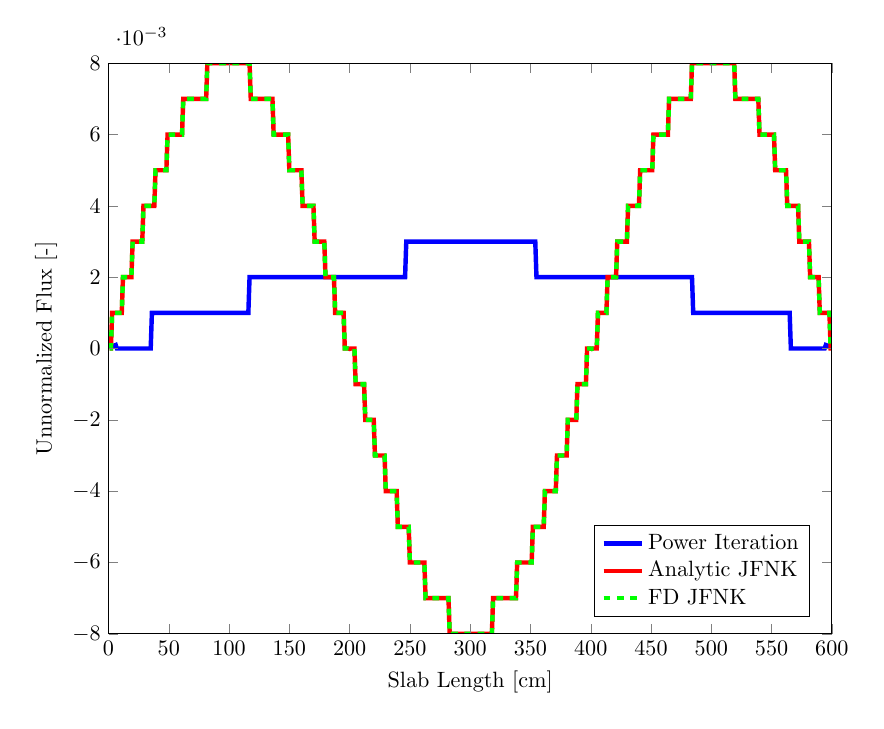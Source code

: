 \begin{tikzpicture}[scale=0.8]

\begin{axis}[%
scale only axis,
width=4.521in,
height=3.566in,
xmin=0, xmax=600,
ymin=-0.008, ymax=0.008,
xlabel={Slab Length [cm]},
ylabel={Unnormalized Flux [-]},
axis on top,
legend entries={Power Iteration,Analytic JFNK,FD JFNK},
legend style={nodes=right},
legend pos= south east]
\addplot [
color=blue,
solid,
line width=2.0pt
]
coordinates{
 (1,3.076e-005)(2,4.431e-005)(3,5.786e-005)(4,7.14e-005)(5,8.494e-005)(6,9.848e-005)(7,0.0)(8,0.0)(9,0.0)(10,0.0)(11,0.0)(12,0.0)(13,0.0)(14,0.0)(15,0.0)(16,0.0)(17,0.0)(18,0.0)(19,0.0)(20,0.0)(21,0.0)(22,0.0)(23,0.0)(24,0.0)(25,0.0)(26,0.0)(27,0.0)(28,0.0)(29,0.0)(30,0.0)(31,0.0)(32,0.0)(33,0.0)(34,0.0)(35,0.0)(36,0.001)(37,0.001)(38,0.001)(39,0.001)(40,0.001)(41,0.001)(42,0.001)(43,0.001)(44,0.001)(45,0.001)(46,0.001)(47,0.001)(48,0.001)(49,0.001)(50,0.001)(51,0.001)(52,0.001)(53,0.001)(54,0.001)(55,0.001)(56,0.001)(57,0.001)(58,0.001)(59,0.001)(60,0.001)(61,0.001)(62,0.001)(63,0.001)(64,0.001)(65,0.001)(66,0.001)(67,0.001)(68,0.001)(69,0.001)(70,0.001)(71,0.001)(72,0.001)(73,0.001)(74,0.001)(75,0.001)(76,0.001)(77,0.001)(78,0.001)(79,0.001)(80,0.001)(81,0.001)(82,0.001)(83,0.001)(84,0.001)(85,0.001)(86,0.001)(87,0.001)(88,0.001)(89,0.001)(90,0.001)(91,0.001)(92,0.001)(93,0.001)(94,0.001)(95,0.001)(96,0.001)(97,0.001)(98,0.001)(99,0.001)(100,0.001)(101,0.001)(102,0.001)(103,0.001)(104,0.001)(105,0.001)(106,0.001)(107,0.001)(108,0.001)(109,0.001)(110,0.001)(111,0.001)(112,0.001)(113,0.001)(114,0.001)(115,0.001)(116,0.001)(117,0.002)(118,0.002)(119,0.002)(120,0.002)(121,0.002)(122,0.002)(123,0.002)(124,0.002)(125,0.002)(126,0.002)(127,0.002)(128,0.002)(129,0.002)(130,0.002)(131,0.002)(132,0.002)(133,0.002)(134,0.002)(135,0.002)(136,0.002)(137,0.002)(138,0.002)(139,0.002)(140,0.002)(141,0.002)(142,0.002)(143,0.002)(144,0.002)(145,0.002)(146,0.002)(147,0.002)(148,0.002)(149,0.002)(150,0.002)(151,0.002)(152,0.002)(153,0.002)(154,0.002)(155,0.002)(156,0.002)(157,0.002)(158,0.002)(159,0.002)(160,0.002)(161,0.002)(162,0.002)(163,0.002)(164,0.002)(165,0.002)(166,0.002)(167,0.002)(168,0.002)(169,0.002)(170,0.002)(171,0.002)(172,0.002)(173,0.002)(174,0.002)(175,0.002)(176,0.002)(177,0.002)(178,0.002)(179,0.002)(180,0.002)(181,0.002)(182,0.002)(183,0.002)(184,0.002)(185,0.002)(186,0.002)(187,0.002)(188,0.002)(189,0.002)(190,0.002)(191,0.002)(192,0.002)(193,0.002)(194,0.002)(195,0.002)(196,0.002)(197,0.002)(198,0.002)(199,0.002)(200,0.002)(201,0.002)(202,0.002)(203,0.002)(204,0.002)(205,0.002)(206,0.002)(207,0.002)(208,0.002)(209,0.002)(210,0.002)(211,0.002)(212,0.002)(213,0.002)(214,0.002)(215,0.002)(216,0.002)(217,0.002)(218,0.002)(219,0.002)(220,0.002)(221,0.002)(222,0.002)(223,0.002)(224,0.002)(225,0.002)(226,0.002)(227,0.002)(228,0.002)(229,0.002)(230,0.002)(231,0.002)(232,0.002)(233,0.002)(234,0.002)(235,0.002)(236,0.002)(237,0.002)(238,0.002)(239,0.002)(240,0.002)(241,0.002)(242,0.002)(243,0.002)(244,0.002)(245,0.002)(246,0.002)(247,0.003)(248,0.003)(249,0.003)(250,0.003)(251,0.003)(252,0.003)(253,0.003)(254,0.003)(255,0.003)(256,0.003)(257,0.003)(258,0.003)(259,0.003)(260,0.003)(261,0.003)(262,0.003)(263,0.003)(264,0.003)(265,0.003)(266,0.003)(267,0.003)(268,0.003)(269,0.003)(270,0.003)(271,0.003)(272,0.003)(273,0.003)(274,0.003)(275,0.003)(276,0.003)(277,0.003)(278,0.003)(279,0.003)(280,0.003)(281,0.003)(282,0.003)(283,0.003)(284,0.003)(285,0.003)(286,0.003)(287,0.003)(288,0.003)(289,0.003)(290,0.003)(291,0.003)(292,0.003)(293,0.003)(294,0.003)(295,0.003)(296,0.003)(297,0.003)(298,0.003)(299,0.003)(300,0.003)(301,0.003)(302,0.003)(303,0.003)(304,0.003)(305,0.003)(306,0.003)(307,0.003)(308,0.003)(309,0.003)(310,0.003)(311,0.003)(312,0.003)(313,0.003)(314,0.003)(315,0.003)(316,0.003)(317,0.003)(318,0.003)(319,0.003)(320,0.003)(321,0.003)(322,0.003)(323,0.003)(324,0.003)(325,0.003)(326,0.003)(327,0.003)(328,0.003)(329,0.003)(330,0.003)(331,0.003)(332,0.003)(333,0.003)(334,0.003)(335,0.003)(336,0.003)(337,0.003)(338,0.003)(339,0.003)(340,0.003)(341,0.003)(342,0.003)(343,0.003)(344,0.003)(345,0.003)(346,0.003)(347,0.003)(348,0.003)(349,0.003)(350,0.003)(351,0.003)(352,0.003)(353,0.003)(354,0.003)(355,0.002)(356,0.002)(357,0.002)(358,0.002)(359,0.002)(360,0.002)(361,0.002)(362,0.002)(363,0.002)(364,0.002)(365,0.002)(366,0.002)(367,0.002)(368,0.002)(369,0.002)(370,0.002)(371,0.002)(372,0.002)(373,0.002)(374,0.002)(375,0.002)(376,0.002)(377,0.002)(378,0.002)(379,0.002)(380,0.002)(381,0.002)(382,0.002)(383,0.002)(384,0.002)(385,0.002)(386,0.002)(387,0.002)(388,0.002)(389,0.002)(390,0.002)(391,0.002)(392,0.002)(393,0.002)(394,0.002)(395,0.002)(396,0.002)(397,0.002)(398,0.002)(399,0.002)(400,0.002)(401,0.002)(402,0.002)(403,0.002)(404,0.002)(405,0.002)(406,0.002)(407,0.002)(408,0.002)(409,0.002)(410,0.002)(411,0.002)(412,0.002)(413,0.002)(414,0.002)(415,0.002)(416,0.002)(417,0.002)(418,0.002)(419,0.002)(420,0.002)(421,0.002)(422,0.002)(423,0.002)(424,0.002)(425,0.002)(426,0.002)(427,0.002)(428,0.002)(429,0.002)(430,0.002)(431,0.002)(432,0.002)(433,0.002)(434,0.002)(435,0.002)(436,0.002)(437,0.002)(438,0.002)(439,0.002)(440,0.002)(441,0.002)(442,0.002)(443,0.002)(444,0.002)(445,0.002)(446,0.002)(447,0.002)(448,0.002)(449,0.002)(450,0.002)(451,0.002)(452,0.002)(453,0.002)(454,0.002)(455,0.002)(456,0.002)(457,0.002)(458,0.002)(459,0.002)(460,0.002)(461,0.002)(462,0.002)(463,0.002)(464,0.002)(465,0.002)(466,0.002)(467,0.002)(468,0.002)(469,0.002)(470,0.002)(471,0.002)(472,0.002)(473,0.002)(474,0.002)(475,0.002)(476,0.002)(477,0.002)(478,0.002)(479,0.002)(480,0.002)(481,0.002)(482,0.002)(483,0.002)(484,0.002)(485,0.001)(486,0.001)(487,0.001)(488,0.001)(489,0.001)(490,0.001)(491,0.001)(492,0.001)(493,0.001)(494,0.001)(495,0.001)(496,0.001)(497,0.001)(498,0.001)(499,0.001)(500,0.001)(501,0.001)(502,0.001)(503,0.001)(504,0.001)(505,0.001)(506,0.001)(507,0.001)(508,0.001)(509,0.001)(510,0.001)(511,0.001)(512,0.001)(513,0.001)(514,0.001)(515,0.001)(516,0.001)(517,0.001)(518,0.001)(519,0.001)(520,0.001)(521,0.001)(522,0.001)(523,0.001)(524,0.001)(525,0.001)(526,0.001)(527,0.001)(528,0.001)(529,0.001)(530,0.001)(531,0.001)(532,0.001)(533,0.001)(534,0.001)(535,0.001)(536,0.001)(537,0.001)(538,0.001)(539,0.001)(540,0.001)(541,0.001)(542,0.001)(543,0.001)(544,0.001)(545,0.001)(546,0.001)(547,0.001)(548,0.001)(549,0.001)(550,0.001)(551,0.001)(552,0.001)(553,0.001)(554,0.001)(555,0.001)(556,0.001)(557,0.001)(558,0.001)(559,0.001)(560,0.001)(561,0.001)(562,0.001)(563,0.001)(564,0.001)(565,0.001)(566,0.0)(567,0.0)(568,0.0)(569,0.0)(570,0.0)(571,0.0)(572,0.0)(573,0.0)(574,0.0)(575,0.0)(576,0.0)(577,0.0)(578,0.0)(579,0.0)(580,0.0)(581,0.0)(582,0.0)(583,0.0)(584,0.0)(585,0.0)(586,0.0)(587,0.0)(588,0.0)(589,0.0)(590,0.0)(591,0.0)(592,0.0)(593,0.0)(594,0.0)(595,9.848e-005)(596,8.494e-005)(597,7.14e-005)(598,5.786e-005)(599,4.431e-005)(600,3.076e-005) 
};

\addplot [
color=red,
solid,
line width=2.0pt
]
coordinates{
 (1,0.0)(2,0.0)(3,0.001)(4,0.001)(5,0.001)(6,0.001)(7,0.001)(8,0.001)(9,0.001)(10,0.001)(11,0.001)(12,0.002)(13,0.002)(14,0.002)(15,0.002)(16,0.002)(17,0.002)(18,0.002)(19,0.002)(20,0.003)(21,0.003)(22,0.003)(23,0.003)(24,0.003)(25,0.003)(26,0.003)(27,0.003)(28,0.003)(29,0.004)(30,0.004)(31,0.004)(32,0.004)(33,0.004)(34,0.004)(35,0.004)(36,0.004)(37,0.004)(38,0.004)(39,0.005)(40,0.005)(41,0.005)(42,0.005)(43,0.005)(44,0.005)(45,0.005)(46,0.005)(47,0.005)(48,0.005)(49,0.006)(50,0.006)(51,0.006)(52,0.006)(53,0.006)(54,0.006)(55,0.006)(56,0.006)(57,0.006)(58,0.006)(59,0.006)(60,0.006)(61,0.006)(62,0.007)(63,0.007)(64,0.007)(65,0.007)(66,0.007)(67,0.007)(68,0.007)(69,0.007)(70,0.007)(71,0.007)(72,0.007)(73,0.007)(74,0.007)(75,0.007)(76,0.007)(77,0.007)(78,0.007)(79,0.007)(80,0.007)(81,0.007)(82,0.008)(83,0.008)(84,0.008)(85,0.008)(86,0.008)(87,0.008)(88,0.008)(89,0.008)(90,0.008)(91,0.008)(92,0.008)(93,0.008)(94,0.008)(95,0.008)(96,0.008)(97,0.008)(98,0.008)(99,0.008)(100,0.008)(101,0.008)(102,0.008)(103,0.008)(104,0.008)(105,0.008)(106,0.008)(107,0.008)(108,0.008)(109,0.008)(110,0.008)(111,0.008)(112,0.008)(113,0.008)(114,0.008)(115,0.008)(116,0.008)(117,0.008)(118,0.007)(119,0.007)(120,0.007)(121,0.007)(122,0.007)(123,0.007)(124,0.007)(125,0.007)(126,0.007)(127,0.007)(128,0.007)(129,0.007)(130,0.007)(131,0.007)(132,0.007)(133,0.007)(134,0.007)(135,0.007)(136,0.007)(137,0.006)(138,0.006)(139,0.006)(140,0.006)(141,0.006)(142,0.006)(143,0.006)(144,0.006)(145,0.006)(146,0.006)(147,0.006)(148,0.006)(149,0.006)(150,0.005)(151,0.005)(152,0.005)(153,0.005)(154,0.005)(155,0.005)(156,0.005)(157,0.005)(158,0.005)(159,0.005)(160,0.005)(161,0.004)(162,0.004)(163,0.004)(164,0.004)(165,0.004)(166,0.004)(167,0.004)(168,0.004)(169,0.004)(170,0.004)(171,0.003)(172,0.003)(173,0.003)(174,0.003)(175,0.003)(176,0.003)(177,0.003)(178,0.003)(179,0.003)(180,0.002)(181,0.002)(182,0.002)(183,0.002)(184,0.002)(185,0.002)(186,0.002)(187,0.002)(188,0.001)(189,0.001)(190,0.001)(191,0.001)(192,0.001)(193,0.001)(194,0.001)(195,0.001)(196,0.0)(197,0.0)(198,0.0)(199,0.0)(200,-1.099e-005)(201,-0.0)(202,-0.0)(203,-0.0)(204,-0.0)(205,-0.001)(206,-0.001)(207,-0.001)(208,-0.001)(209,-0.001)(210,-0.001)(211,-0.001)(212,-0.001)(213,-0.002)(214,-0.002)(215,-0.002)(216,-0.002)(217,-0.002)(218,-0.002)(219,-0.002)(220,-0.002)(221,-0.003)(222,-0.003)(223,-0.003)(224,-0.003)(225,-0.003)(226,-0.003)(227,-0.003)(228,-0.003)(229,-0.003)(230,-0.004)(231,-0.004)(232,-0.004)(233,-0.004)(234,-0.004)(235,-0.004)(236,-0.004)(237,-0.004)(238,-0.004)(239,-0.004)(240,-0.005)(241,-0.005)(242,-0.005)(243,-0.005)(244,-0.005)(245,-0.005)(246,-0.005)(247,-0.005)(248,-0.005)(249,-0.005)(250,-0.006)(251,-0.006)(252,-0.006)(253,-0.006)(254,-0.006)(255,-0.006)(256,-0.006)(257,-0.006)(258,-0.006)(259,-0.006)(260,-0.006)(261,-0.006)(262,-0.006)(263,-0.007)(264,-0.007)(265,-0.007)(266,-0.007)(267,-0.007)(268,-0.007)(269,-0.007)(270,-0.007)(271,-0.007)(272,-0.007)(273,-0.007)(274,-0.007)(275,-0.007)(276,-0.007)(277,-0.007)(278,-0.007)(279,-0.007)(280,-0.007)(281,-0.007)(282,-0.007)(283,-0.008)(284,-0.008)(285,-0.008)(286,-0.008)(287,-0.008)(288,-0.008)(289,-0.008)(290,-0.008)(291,-0.008)(292,-0.008)(293,-0.008)(294,-0.008)(295,-0.008)(296,-0.008)(297,-0.008)(298,-0.008)(299,-0.008)(300,-0.008)(301,-0.008)(302,-0.008)(303,-0.008)(304,-0.008)(305,-0.008)(306,-0.008)(307,-0.008)(308,-0.008)(309,-0.008)(310,-0.008)(311,-0.008)(312,-0.008)(313,-0.008)(314,-0.008)(315,-0.008)(316,-0.008)(317,-0.008)(318,-0.008)(319,-0.007)(320,-0.007)(321,-0.007)(322,-0.007)(323,-0.007)(324,-0.007)(325,-0.007)(326,-0.007)(327,-0.007)(328,-0.007)(329,-0.007)(330,-0.007)(331,-0.007)(332,-0.007)(333,-0.007)(334,-0.007)(335,-0.007)(336,-0.007)(337,-0.007)(338,-0.007)(339,-0.006)(340,-0.006)(341,-0.006)(342,-0.006)(343,-0.006)(344,-0.006)(345,-0.006)(346,-0.006)(347,-0.006)(348,-0.006)(349,-0.006)(350,-0.006)(351,-0.006)(352,-0.005)(353,-0.005)(354,-0.005)(355,-0.005)(356,-0.005)(357,-0.005)(358,-0.005)(359,-0.005)(360,-0.005)(361,-0.005)(362,-0.004)(363,-0.004)(364,-0.004)(365,-0.004)(366,-0.004)(367,-0.004)(368,-0.004)(369,-0.004)(370,-0.004)(371,-0.004)(372,-0.003)(373,-0.003)(374,-0.003)(375,-0.003)(376,-0.003)(377,-0.003)(378,-0.003)(379,-0.003)(380,-0.003)(381,-0.002)(382,-0.002)(383,-0.002)(384,-0.002)(385,-0.002)(386,-0.002)(387,-0.002)(388,-0.002)(389,-0.001)(390,-0.001)(391,-0.001)(392,-0.001)(393,-0.001)(394,-0.001)(395,-0.001)(396,-0.001)(397,-0.0)(398,-0.0)(399,-0.0)(400,-0.0)(401,-1.103e-005)(402,0.0)(403,0.0)(404,0.0)(405,0.0)(406,0.001)(407,0.001)(408,0.001)(409,0.001)(410,0.001)(411,0.001)(412,0.001)(413,0.001)(414,0.002)(415,0.002)(416,0.002)(417,0.002)(418,0.002)(419,0.002)(420,0.002)(421,0.002)(422,0.003)(423,0.003)(424,0.003)(425,0.003)(426,0.003)(427,0.003)(428,0.003)(429,0.003)(430,0.003)(431,0.004)(432,0.004)(433,0.004)(434,0.004)(435,0.004)(436,0.004)(437,0.004)(438,0.004)(439,0.004)(440,0.004)(441,0.005)(442,0.005)(443,0.005)(444,0.005)(445,0.005)(446,0.005)(447,0.005)(448,0.005)(449,0.005)(450,0.005)(451,0.005)(452,0.006)(453,0.006)(454,0.006)(455,0.006)(456,0.006)(457,0.006)(458,0.006)(459,0.006)(460,0.006)(461,0.006)(462,0.006)(463,0.006)(464,0.006)(465,0.007)(466,0.007)(467,0.007)(468,0.007)(469,0.007)(470,0.007)(471,0.007)(472,0.007)(473,0.007)(474,0.007)(475,0.007)(476,0.007)(477,0.007)(478,0.007)(479,0.007)(480,0.007)(481,0.007)(482,0.007)(483,0.007)(484,0.008)(485,0.008)(486,0.008)(487,0.008)(488,0.008)(489,0.008)(490,0.008)(491,0.008)(492,0.008)(493,0.008)(494,0.008)(495,0.008)(496,0.008)(497,0.008)(498,0.008)(499,0.008)(500,0.008)(501,0.008)(502,0.008)(503,0.008)(504,0.008)(505,0.008)(506,0.008)(507,0.008)(508,0.008)(509,0.008)(510,0.008)(511,0.008)(512,0.008)(513,0.008)(514,0.008)(515,0.008)(516,0.008)(517,0.008)(518,0.008)(519,0.008)(520,0.007)(521,0.007)(522,0.007)(523,0.007)(524,0.007)(525,0.007)(526,0.007)(527,0.007)(528,0.007)(529,0.007)(530,0.007)(531,0.007)(532,0.007)(533,0.007)(534,0.007)(535,0.007)(536,0.007)(537,0.007)(538,0.007)(539,0.007)(540,0.006)(541,0.006)(542,0.006)(543,0.006)(544,0.006)(545,0.006)(546,0.006)(547,0.006)(548,0.006)(549,0.006)(550,0.006)(551,0.006)(552,0.006)(553,0.005)(554,0.005)(555,0.005)(556,0.005)(557,0.005)(558,0.005)(559,0.005)(560,0.005)(561,0.005)(562,0.005)(563,0.004)(564,0.004)(565,0.004)(566,0.004)(567,0.004)(568,0.004)(569,0.004)(570,0.004)(571,0.004)(572,0.004)(573,0.003)(574,0.003)(575,0.003)(576,0.003)(577,0.003)(578,0.003)(579,0.003)(580,0.003)(581,0.003)(582,0.002)(583,0.002)(584,0.002)(585,0.002)(586,0.002)(587,0.002)(588,0.002)(589,0.002)(590,0.001)(591,0.001)(592,0.001)(593,0.001)(594,0.001)(595,0.001)(596,0.001)(597,0.001)(598,0.001)(599,0.0)(600,0.0) 
};

\addplot [
color=green,
dashed,
line width=2.0pt
]
coordinates{
 (1,0.0)(2,0.0)(3,0.001)(4,0.001)(5,0.001)(6,0.001)(7,0.001)(8,0.001)(9,0.001)(10,0.001)(11,0.001)(12,0.002)(13,0.002)(14,0.002)(15,0.002)(16,0.002)(17,0.002)(18,0.002)(19,0.002)(20,0.003)(21,0.003)(22,0.003)(23,0.003)(24,0.003)(25,0.003)(26,0.003)(27,0.003)(28,0.003)(29,0.004)(30,0.004)(31,0.004)(32,0.004)(33,0.004)(34,0.004)(35,0.004)(36,0.004)(37,0.004)(38,0.004)(39,0.005)(40,0.005)(41,0.005)(42,0.005)(43,0.005)(44,0.005)(45,0.005)(46,0.005)(47,0.005)(48,0.005)(49,0.006)(50,0.006)(51,0.006)(52,0.006)(53,0.006)(54,0.006)(55,0.006)(56,0.006)(57,0.006)(58,0.006)(59,0.006)(60,0.006)(61,0.006)(62,0.007)(63,0.007)(64,0.007)(65,0.007)(66,0.007)(67,0.007)(68,0.007)(69,0.007)(70,0.007)(71,0.007)(72,0.007)(73,0.007)(74,0.007)(75,0.007)(76,0.007)(77,0.007)(78,0.007)(79,0.007)(80,0.007)(81,0.007)(82,0.008)(83,0.008)(84,0.008)(85,0.008)(86,0.008)(87,0.008)(88,0.008)(89,0.008)(90,0.008)(91,0.008)(92,0.008)(93,0.008)(94,0.008)(95,0.008)(96,0.008)(97,0.008)(98,0.008)(99,0.008)(100,0.008)(101,0.008)(102,0.008)(103,0.008)(104,0.008)(105,0.008)(106,0.008)(107,0.008)(108,0.008)(109,0.008)(110,0.008)(111,0.008)(112,0.008)(113,0.008)(114,0.008)(115,0.008)(116,0.008)(117,0.008)(118,0.007)(119,0.007)(120,0.007)(121,0.007)(122,0.007)(123,0.007)(124,0.007)(125,0.007)(126,0.007)(127,0.007)(128,0.007)(129,0.007)(130,0.007)(131,0.007)(132,0.007)(133,0.007)(134,0.007)(135,0.007)(136,0.007)(137,0.006)(138,0.006)(139,0.006)(140,0.006)(141,0.006)(142,0.006)(143,0.006)(144,0.006)(145,0.006)(146,0.006)(147,0.006)(148,0.006)(149,0.006)(150,0.005)(151,0.005)(152,0.005)(153,0.005)(154,0.005)(155,0.005)(156,0.005)(157,0.005)(158,0.005)(159,0.005)(160,0.005)(161,0.004)(162,0.004)(163,0.004)(164,0.004)(165,0.004)(166,0.004)(167,0.004)(168,0.004)(169,0.004)(170,0.004)(171,0.003)(172,0.003)(173,0.003)(174,0.003)(175,0.003)(176,0.003)(177,0.003)(178,0.003)(179,0.003)(180,0.002)(181,0.002)(182,0.002)(183,0.002)(184,0.002)(185,0.002)(186,0.002)(187,0.002)(188,0.001)(189,0.001)(190,0.001)(191,0.001)(192,0.001)(193,0.001)(194,0.001)(195,0.001)(196,0.0)(197,0.0)(198,0.0)(199,0.0)(200,-1.099e-005)(201,-0.0)(202,-0.0)(203,-0.0)(204,-0.0)(205,-0.001)(206,-0.001)(207,-0.001)(208,-0.001)(209,-0.001)(210,-0.001)(211,-0.001)(212,-0.001)(213,-0.002)(214,-0.002)(215,-0.002)(216,-0.002)(217,-0.002)(218,-0.002)(219,-0.002)(220,-0.002)(221,-0.003)(222,-0.003)(223,-0.003)(224,-0.003)(225,-0.003)(226,-0.003)(227,-0.003)(228,-0.003)(229,-0.003)(230,-0.004)(231,-0.004)(232,-0.004)(233,-0.004)(234,-0.004)(235,-0.004)(236,-0.004)(237,-0.004)(238,-0.004)(239,-0.004)(240,-0.005)(241,-0.005)(242,-0.005)(243,-0.005)(244,-0.005)(245,-0.005)(246,-0.005)(247,-0.005)(248,-0.005)(249,-0.005)(250,-0.006)(251,-0.006)(252,-0.006)(253,-0.006)(254,-0.006)(255,-0.006)(256,-0.006)(257,-0.006)(258,-0.006)(259,-0.006)(260,-0.006)(261,-0.006)(262,-0.006)(263,-0.007)(264,-0.007)(265,-0.007)(266,-0.007)(267,-0.007)(268,-0.007)(269,-0.007)(270,-0.007)(271,-0.007)(272,-0.007)(273,-0.007)(274,-0.007)(275,-0.007)(276,-0.007)(277,-0.007)(278,-0.007)(279,-0.007)(280,-0.007)(281,-0.007)(282,-0.007)(283,-0.008)(284,-0.008)(285,-0.008)(286,-0.008)(287,-0.008)(288,-0.008)(289,-0.008)(290,-0.008)(291,-0.008)(292,-0.008)(293,-0.008)(294,-0.008)(295,-0.008)(296,-0.008)(297,-0.008)(298,-0.008)(299,-0.008)(300,-0.008)(301,-0.008)(302,-0.008)(303,-0.008)(304,-0.008)(305,-0.008)(306,-0.008)(307,-0.008)(308,-0.008)(309,-0.008)(310,-0.008)(311,-0.008)(312,-0.008)(313,-0.008)(314,-0.008)(315,-0.008)(316,-0.008)(317,-0.008)(318,-0.008)(319,-0.007)(320,-0.007)(321,-0.007)(322,-0.007)(323,-0.007)(324,-0.007)(325,-0.007)(326,-0.007)(327,-0.007)(328,-0.007)(329,-0.007)(330,-0.007)(331,-0.007)(332,-0.007)(333,-0.007)(334,-0.007)(335,-0.007)(336,-0.007)(337,-0.007)(338,-0.007)(339,-0.006)(340,-0.006)(341,-0.006)(342,-0.006)(343,-0.006)(344,-0.006)(345,-0.006)(346,-0.006)(347,-0.006)(348,-0.006)(349,-0.006)(350,-0.006)(351,-0.006)(352,-0.005)(353,-0.005)(354,-0.005)(355,-0.005)(356,-0.005)(357,-0.005)(358,-0.005)(359,-0.005)(360,-0.005)(361,-0.005)(362,-0.004)(363,-0.004)(364,-0.004)(365,-0.004)(366,-0.004)(367,-0.004)(368,-0.004)(369,-0.004)(370,-0.004)(371,-0.004)(372,-0.003)(373,-0.003)(374,-0.003)(375,-0.003)(376,-0.003)(377,-0.003)(378,-0.003)(379,-0.003)(380,-0.003)(381,-0.002)(382,-0.002)(383,-0.002)(384,-0.002)(385,-0.002)(386,-0.002)(387,-0.002)(388,-0.002)(389,-0.001)(390,-0.001)(391,-0.001)(392,-0.001)(393,-0.001)(394,-0.001)(395,-0.001)(396,-0.001)(397,-0.0)(398,-0.0)(399,-0.0)(400,-0.0)(401,-1.103e-005)(402,0.0)(403,0.0)(404,0.0)(405,0.0)(406,0.001)(407,0.001)(408,0.001)(409,0.001)(410,0.001)(411,0.001)(412,0.001)(413,0.001)(414,0.002)(415,0.002)(416,0.002)(417,0.002)(418,0.002)(419,0.002)(420,0.002)(421,0.002)(422,0.003)(423,0.003)(424,0.003)(425,0.003)(426,0.003)(427,0.003)(428,0.003)(429,0.003)(430,0.003)(431,0.004)(432,0.004)(433,0.004)(434,0.004)(435,0.004)(436,0.004)(437,0.004)(438,0.004)(439,0.004)(440,0.004)(441,0.005)(442,0.005)(443,0.005)(444,0.005)(445,0.005)(446,0.005)(447,0.005)(448,0.005)(449,0.005)(450,0.005)(451,0.005)(452,0.006)(453,0.006)(454,0.006)(455,0.006)(456,0.006)(457,0.006)(458,0.006)(459,0.006)(460,0.006)(461,0.006)(462,0.006)(463,0.006)(464,0.006)(465,0.007)(466,0.007)(467,0.007)(468,0.007)(469,0.007)(470,0.007)(471,0.007)(472,0.007)(473,0.007)(474,0.007)(475,0.007)(476,0.007)(477,0.007)(478,0.007)(479,0.007)(480,0.007)(481,0.007)(482,0.007)(483,0.007)(484,0.008)(485,0.008)(486,0.008)(487,0.008)(488,0.008)(489,0.008)(490,0.008)(491,0.008)(492,0.008)(493,0.008)(494,0.008)(495,0.008)(496,0.008)(497,0.008)(498,0.008)(499,0.008)(500,0.008)(501,0.008)(502,0.008)(503,0.008)(504,0.008)(505,0.008)(506,0.008)(507,0.008)(508,0.008)(509,0.008)(510,0.008)(511,0.008)(512,0.008)(513,0.008)(514,0.008)(515,0.008)(516,0.008)(517,0.008)(518,0.008)(519,0.008)(520,0.007)(521,0.007)(522,0.007)(523,0.007)(524,0.007)(525,0.007)(526,0.007)(527,0.007)(528,0.007)(529,0.007)(530,0.007)(531,0.007)(532,0.007)(533,0.007)(534,0.007)(535,0.007)(536,0.007)(537,0.007)(538,0.007)(539,0.007)(540,0.006)(541,0.006)(542,0.006)(543,0.006)(544,0.006)(545,0.006)(546,0.006)(547,0.006)(548,0.006)(549,0.006)(550,0.006)(551,0.006)(552,0.006)(553,0.005)(554,0.005)(555,0.005)(556,0.005)(557,0.005)(558,0.005)(559,0.005)(560,0.005)(561,0.005)(562,0.005)(563,0.004)(564,0.004)(565,0.004)(566,0.004)(567,0.004)(568,0.004)(569,0.004)(570,0.004)(571,0.004)(572,0.004)(573,0.003)(574,0.003)(575,0.003)(576,0.003)(577,0.003)(578,0.003)(579,0.003)(580,0.003)(581,0.003)(582,0.002)(583,0.002)(584,0.002)(585,0.002)(586,0.002)(587,0.002)(588,0.002)(589,0.002)(590,0.001)(591,0.001)(592,0.001)(593,0.001)(594,0.001)(595,0.001)(596,0.001)(597,0.001)(598,0.001)(599,0.0)(600,0.0) 
};

\end{axis}

\end{tikzpicture}
